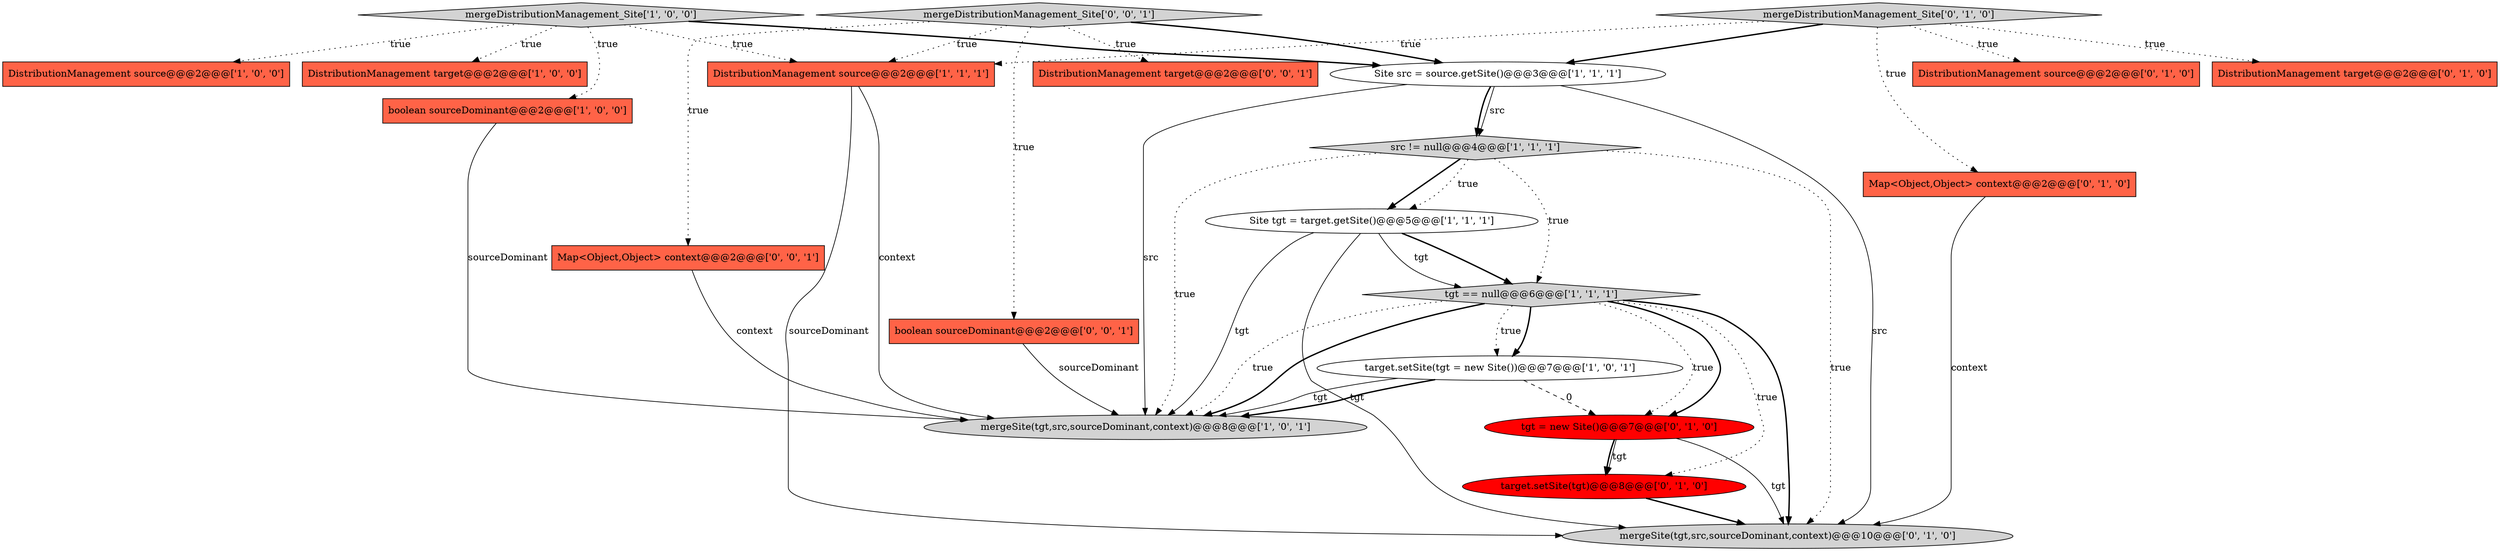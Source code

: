digraph {
1 [style = filled, label = "boolean sourceDominant@@@2@@@['1', '0', '0']", fillcolor = tomato, shape = box image = "AAA0AAABBB1BBB"];
12 [style = filled, label = "Map<Object,Object> context@@@2@@@['0', '1', '0']", fillcolor = tomato, shape = box image = "AAA0AAABBB2BBB"];
16 [style = filled, label = "DistributionManagement source@@@2@@@['0', '1', '0']", fillcolor = tomato, shape = box image = "AAA0AAABBB2BBB"];
17 [style = filled, label = "mergeSite(tgt,src,sourceDominant,context)@@@10@@@['0', '1', '0']", fillcolor = lightgray, shape = ellipse image = "AAA0AAABBB2BBB"];
9 [style = filled, label = "src != null@@@4@@@['1', '1', '1']", fillcolor = lightgray, shape = diamond image = "AAA0AAABBB1BBB"];
7 [style = filled, label = "Site tgt = target.getSite()@@@5@@@['1', '1', '1']", fillcolor = white, shape = ellipse image = "AAA0AAABBB1BBB"];
10 [style = filled, label = "DistributionManagement source@@@2@@@['1', '1', '1']", fillcolor = tomato, shape = box image = "AAA0AAABBB1BBB"];
2 [style = filled, label = "tgt == null@@@6@@@['1', '1', '1']", fillcolor = lightgray, shape = diamond image = "AAA0AAABBB1BBB"];
11 [style = filled, label = "DistributionManagement target@@@2@@@['0', '1', '0']", fillcolor = tomato, shape = box image = "AAA0AAABBB2BBB"];
18 [style = filled, label = "DistributionManagement target@@@2@@@['0', '0', '1']", fillcolor = tomato, shape = box image = "AAA0AAABBB3BBB"];
20 [style = filled, label = "Map<Object,Object> context@@@2@@@['0', '0', '1']", fillcolor = tomato, shape = box image = "AAA0AAABBB3BBB"];
19 [style = filled, label = "boolean sourceDominant@@@2@@@['0', '0', '1']", fillcolor = tomato, shape = box image = "AAA0AAABBB3BBB"];
0 [style = filled, label = "mergeDistributionManagement_Site['1', '0', '0']", fillcolor = lightgray, shape = diamond image = "AAA0AAABBB1BBB"];
8 [style = filled, label = "target.setSite(tgt = new Site())@@@7@@@['1', '0', '1']", fillcolor = white, shape = ellipse image = "AAA0AAABBB1BBB"];
13 [style = filled, label = "target.setSite(tgt)@@@8@@@['0', '1', '0']", fillcolor = red, shape = ellipse image = "AAA1AAABBB2BBB"];
4 [style = filled, label = "mergeSite(tgt,src,sourceDominant,context)@@@8@@@['1', '0', '1']", fillcolor = lightgray, shape = ellipse image = "AAA0AAABBB1BBB"];
21 [style = filled, label = "mergeDistributionManagement_Site['0', '0', '1']", fillcolor = lightgray, shape = diamond image = "AAA0AAABBB3BBB"];
3 [style = filled, label = "Site src = source.getSite()@@@3@@@['1', '1', '1']", fillcolor = white, shape = ellipse image = "AAA0AAABBB1BBB"];
6 [style = filled, label = "DistributionManagement source@@@2@@@['1', '0', '0']", fillcolor = tomato, shape = box image = "AAA0AAABBB1BBB"];
15 [style = filled, label = "tgt = new Site()@@@7@@@['0', '1', '0']", fillcolor = red, shape = ellipse image = "AAA1AAABBB2BBB"];
5 [style = filled, label = "DistributionManagement target@@@2@@@['1', '0', '0']", fillcolor = tomato, shape = box image = "AAA0AAABBB1BBB"];
14 [style = filled, label = "mergeDistributionManagement_Site['0', '1', '0']", fillcolor = lightgray, shape = diamond image = "AAA0AAABBB2BBB"];
2->17 [style = bold, label=""];
0->3 [style = bold, label=""];
14->3 [style = bold, label=""];
20->4 [style = solid, label="context"];
1->4 [style = solid, label="sourceDominant"];
15->13 [style = bold, label=""];
0->5 [style = dotted, label="true"];
21->20 [style = dotted, label="true"];
14->12 [style = dotted, label="true"];
0->10 [style = dotted, label="true"];
21->18 [style = dotted, label="true"];
15->17 [style = solid, label="tgt"];
15->13 [style = solid, label="tgt"];
9->17 [style = dotted, label="true"];
8->15 [style = dashed, label="0"];
8->4 [style = solid, label="tgt"];
2->15 [style = dotted, label="true"];
21->10 [style = dotted, label="true"];
9->7 [style = bold, label=""];
0->6 [style = dotted, label="true"];
2->4 [style = bold, label=""];
14->10 [style = dotted, label="true"];
3->9 [style = bold, label=""];
14->16 [style = dotted, label="true"];
19->4 [style = solid, label="sourceDominant"];
13->17 [style = bold, label=""];
7->17 [style = solid, label="tgt"];
7->2 [style = bold, label=""];
9->2 [style = dotted, label="true"];
0->1 [style = dotted, label="true"];
21->19 [style = dotted, label="true"];
2->15 [style = bold, label=""];
12->17 [style = solid, label="context"];
2->4 [style = dotted, label="true"];
9->4 [style = dotted, label="true"];
14->11 [style = dotted, label="true"];
3->9 [style = solid, label="src"];
7->4 [style = solid, label="tgt"];
3->17 [style = solid, label="src"];
8->4 [style = bold, label=""];
10->4 [style = solid, label="context"];
9->7 [style = dotted, label="true"];
10->17 [style = solid, label="sourceDominant"];
7->2 [style = solid, label="tgt"];
3->4 [style = solid, label="src"];
2->13 [style = dotted, label="true"];
2->8 [style = dotted, label="true"];
2->8 [style = bold, label=""];
21->3 [style = bold, label=""];
}
